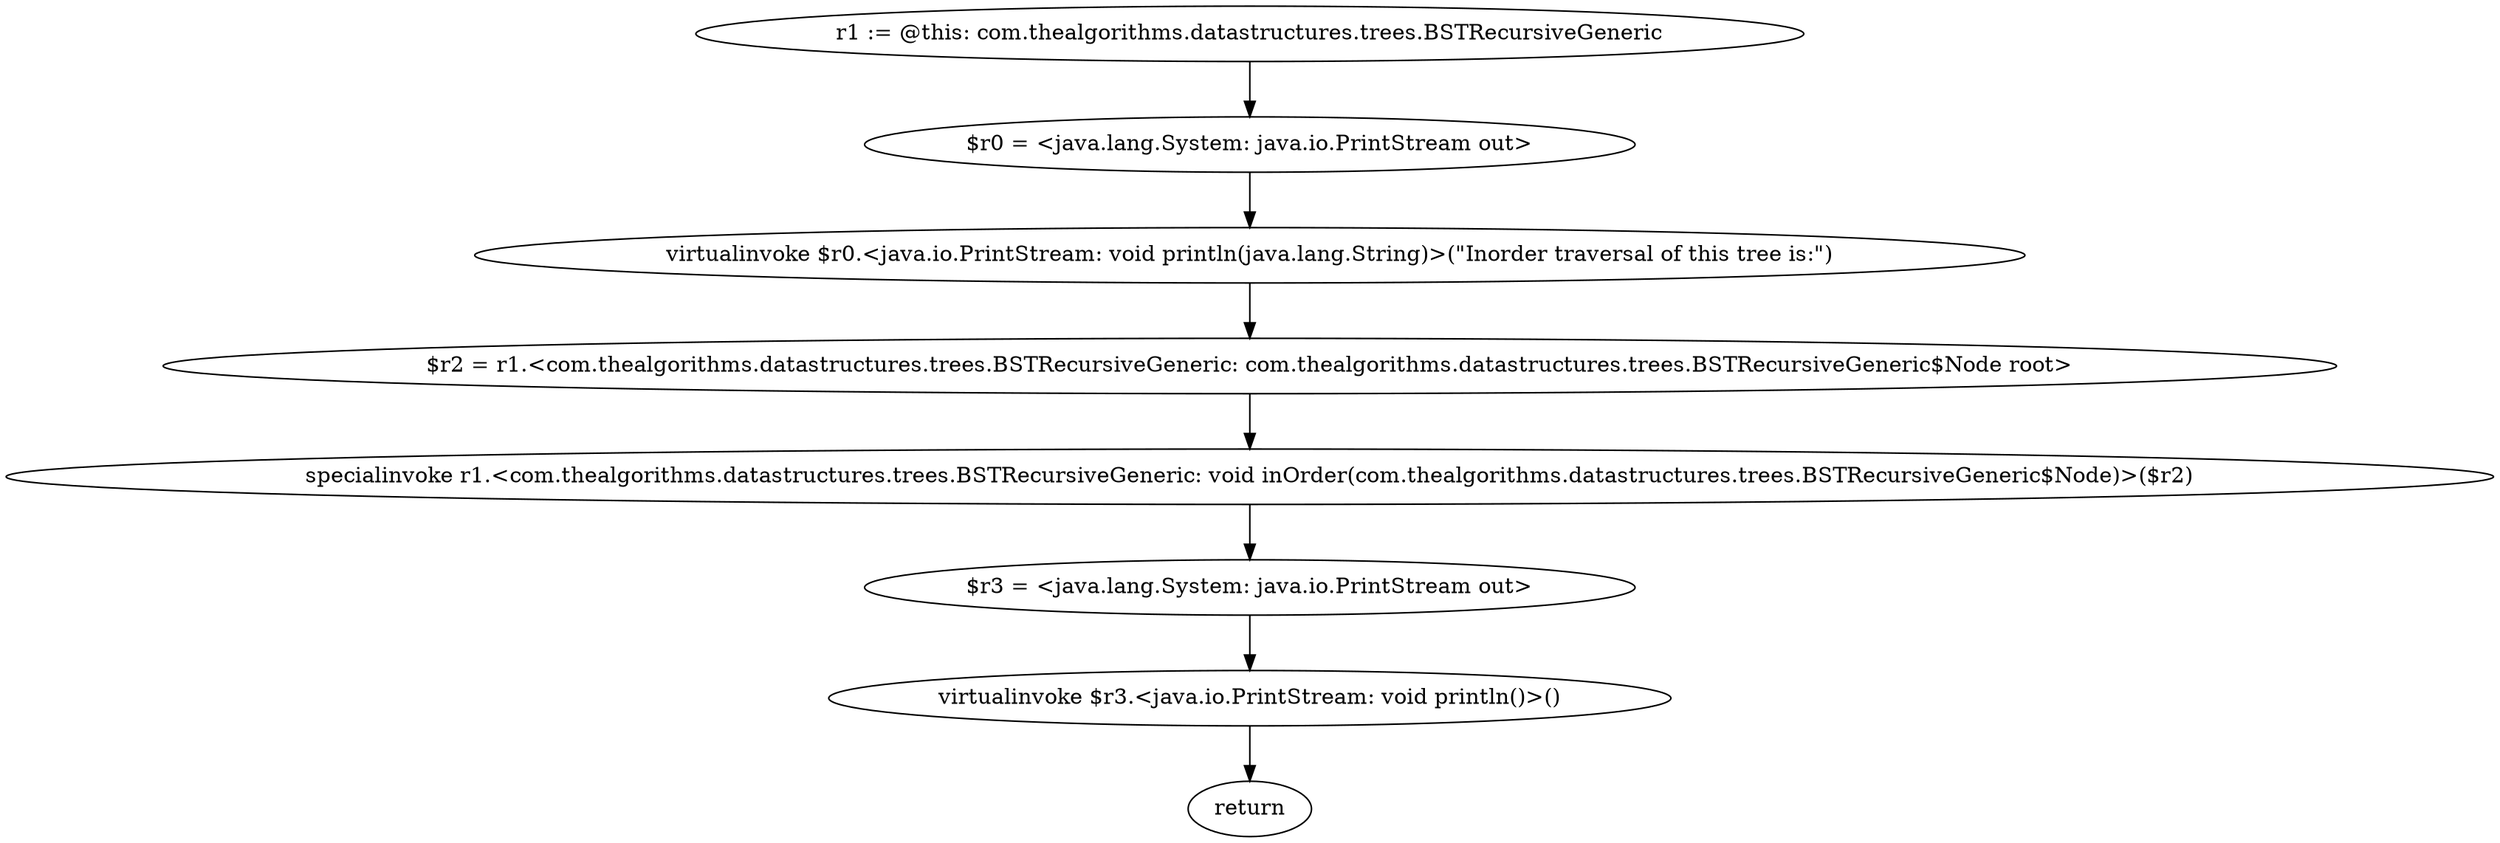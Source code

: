 digraph "unitGraph" {
    "r1 := @this: com.thealgorithms.datastructures.trees.BSTRecursiveGeneric"
    "$r0 = <java.lang.System: java.io.PrintStream out>"
    "virtualinvoke $r0.<java.io.PrintStream: void println(java.lang.String)>(\"Inorder traversal of this tree is:\")"
    "$r2 = r1.<com.thealgorithms.datastructures.trees.BSTRecursiveGeneric: com.thealgorithms.datastructures.trees.BSTRecursiveGeneric$Node root>"
    "specialinvoke r1.<com.thealgorithms.datastructures.trees.BSTRecursiveGeneric: void inOrder(com.thealgorithms.datastructures.trees.BSTRecursiveGeneric$Node)>($r2)"
    "$r3 = <java.lang.System: java.io.PrintStream out>"
    "virtualinvoke $r3.<java.io.PrintStream: void println()>()"
    "return"
    "r1 := @this: com.thealgorithms.datastructures.trees.BSTRecursiveGeneric"->"$r0 = <java.lang.System: java.io.PrintStream out>";
    "$r0 = <java.lang.System: java.io.PrintStream out>"->"virtualinvoke $r0.<java.io.PrintStream: void println(java.lang.String)>(\"Inorder traversal of this tree is:\")";
    "virtualinvoke $r0.<java.io.PrintStream: void println(java.lang.String)>(\"Inorder traversal of this tree is:\")"->"$r2 = r1.<com.thealgorithms.datastructures.trees.BSTRecursiveGeneric: com.thealgorithms.datastructures.trees.BSTRecursiveGeneric$Node root>";
    "$r2 = r1.<com.thealgorithms.datastructures.trees.BSTRecursiveGeneric: com.thealgorithms.datastructures.trees.BSTRecursiveGeneric$Node root>"->"specialinvoke r1.<com.thealgorithms.datastructures.trees.BSTRecursiveGeneric: void inOrder(com.thealgorithms.datastructures.trees.BSTRecursiveGeneric$Node)>($r2)";
    "specialinvoke r1.<com.thealgorithms.datastructures.trees.BSTRecursiveGeneric: void inOrder(com.thealgorithms.datastructures.trees.BSTRecursiveGeneric$Node)>($r2)"->"$r3 = <java.lang.System: java.io.PrintStream out>";
    "$r3 = <java.lang.System: java.io.PrintStream out>"->"virtualinvoke $r3.<java.io.PrintStream: void println()>()";
    "virtualinvoke $r3.<java.io.PrintStream: void println()>()"->"return";
}
